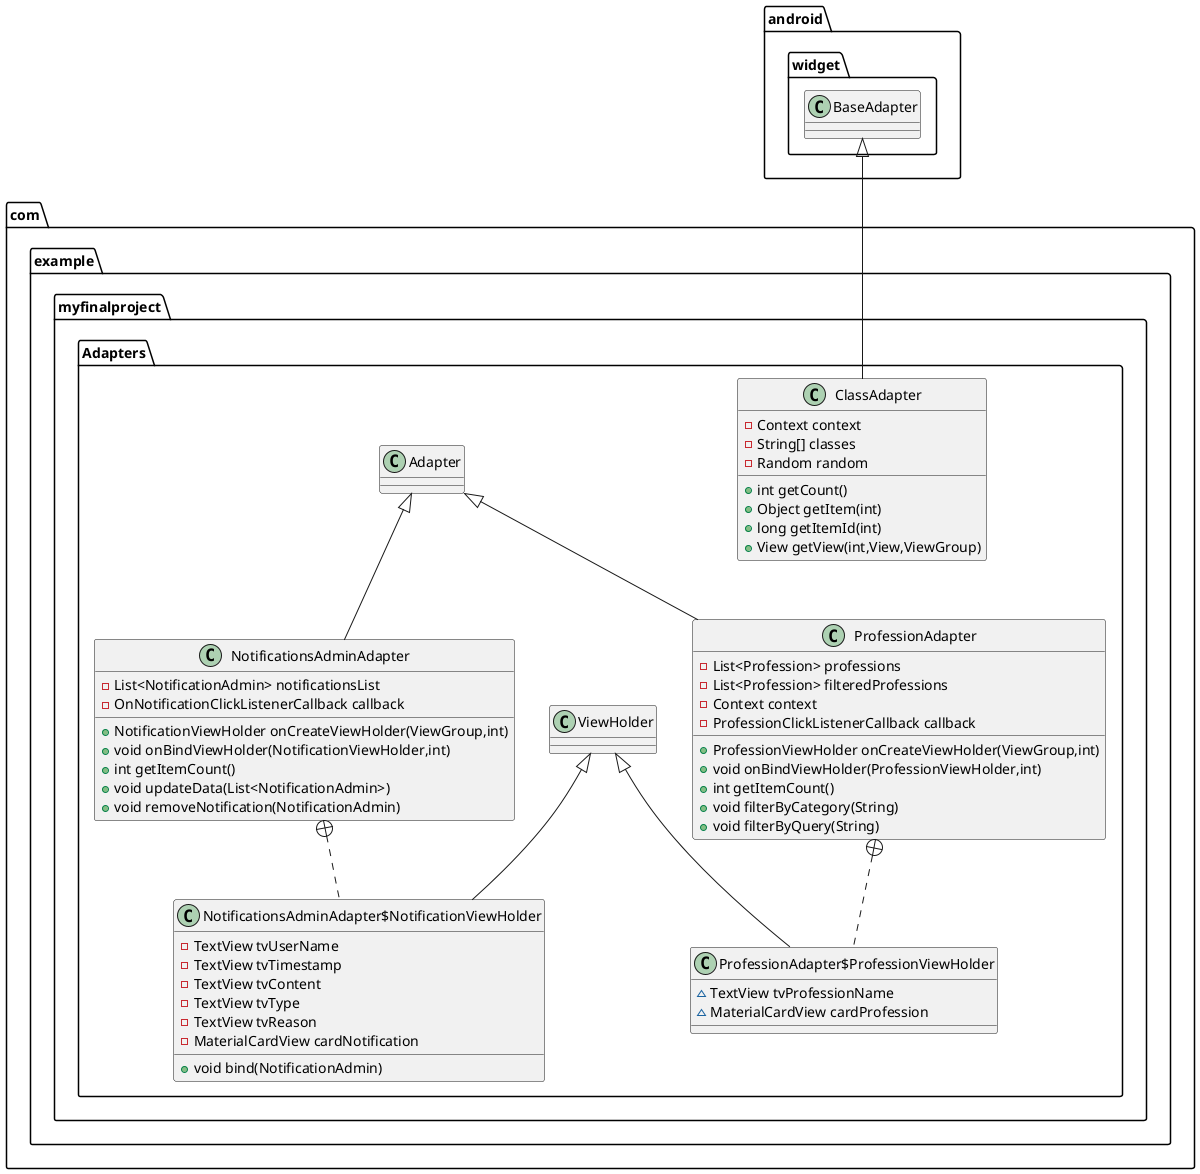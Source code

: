 @startuml
class com.example.myfinalproject.Adapters.ClassAdapter {
- Context context
- String[] classes
- Random random
+ int getCount()
+ Object getItem(int)
+ long getItemId(int)
+ View getView(int,View,ViewGroup)
}


class com.example.myfinalproject.Adapters.ProfessionAdapter {
- List<Profession> professions
- List<Profession> filteredProfessions
- Context context
- ProfessionClickListenerCallback callback
+ ProfessionViewHolder onCreateViewHolder(ViewGroup,int)
+ void onBindViewHolder(ProfessionViewHolder,int)
+ int getItemCount()
+ void filterByCategory(String)
+ void filterByQuery(String)
}


class com.example.myfinalproject.Adapters.ProfessionAdapter$ProfessionViewHolder {
~ TextView tvProfessionName
~ MaterialCardView cardProfession
}

class com.example.myfinalproject.Adapters.NotificationsAdminAdapter {
- List<NotificationAdmin> notificationsList
- OnNotificationClickListenerCallback callback
+ NotificationViewHolder onCreateViewHolder(ViewGroup,int)
+ void onBindViewHolder(NotificationViewHolder,int)
+ int getItemCount()
+ void updateData(List<NotificationAdmin>)
+ void removeNotification(NotificationAdmin)
}


class com.example.myfinalproject.Adapters.NotificationsAdminAdapter$NotificationViewHolder {
- TextView tvUserName
- TextView tvTimestamp
- TextView tvContent
- TextView tvType
- TextView tvReason
- MaterialCardView cardNotification
+ void bind(NotificationAdmin)
}




android.widget.BaseAdapter <|-- com.example.myfinalproject.Adapters.ClassAdapter
com.example.myfinalproject.Adapters.Adapter <|-- com.example.myfinalproject.Adapters.ProfessionAdapter
com.example.myfinalproject.Adapters.ProfessionAdapter +.. com.example.myfinalproject.Adapters.ProfessionAdapter$ProfessionViewHolder
com.example.myfinalproject.Adapters.ViewHolder <|-- com.example.myfinalproject.Adapters.ProfessionAdapter$ProfessionViewHolder
com.example.myfinalproject.Adapters.Adapter <|-- com.example.myfinalproject.Adapters.NotificationsAdminAdapter
com.example.myfinalproject.Adapters.NotificationsAdminAdapter +.. com.example.myfinalproject.Adapters.NotificationsAdminAdapter$NotificationViewHolder
com.example.myfinalproject.Adapters.ViewHolder <|-- com.example.myfinalproject.Adapters.NotificationsAdminAdapter$NotificationViewHolder
@enduml
